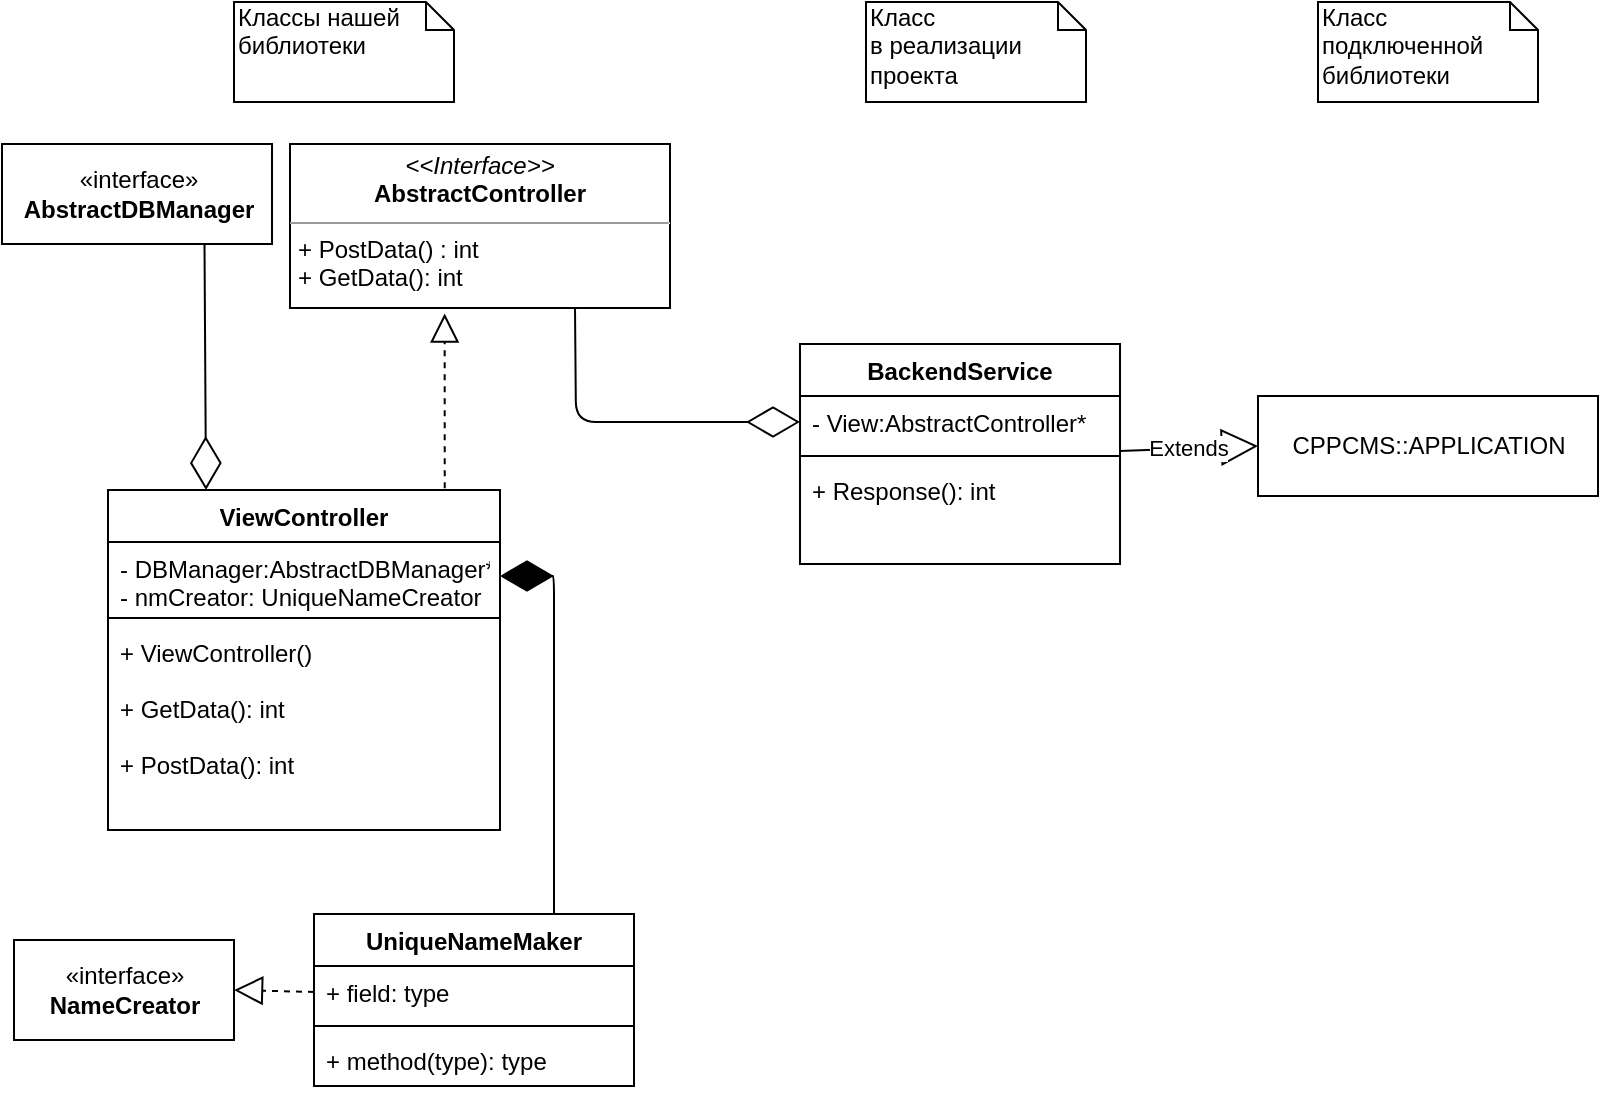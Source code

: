 <mxfile version="12.9.11" type="device"><diagram id="C5RBs43oDa-KdzZeNtuy" name="Page-1"><mxGraphModel dx="995" dy="548" grid="0" gridSize="10" guides="1" tooltips="1" connect="1" arrows="1" fold="1" page="1" pageScale="1" pageWidth="827" pageHeight="1169" math="0" shadow="0"><root><mxCell id="WIyWlLk6GJQsqaUBKTNV-0"/><mxCell id="WIyWlLk6GJQsqaUBKTNV-1" parent="WIyWlLk6GJQsqaUBKTNV-0"/><mxCell id="lVqptPsuHn_FtYynx1XG-9" value="ViewController" style="swimlane;fontStyle=1;align=center;verticalAlign=top;childLayout=stackLayout;horizontal=1;startSize=26;horizontalStack=0;resizeParent=1;resizeParentMax=0;resizeLast=0;collapsible=1;marginBottom=0;" parent="WIyWlLk6GJQsqaUBKTNV-1" vertex="1"><mxGeometry x="60" y="258" width="196" height="170" as="geometry"/></mxCell><mxCell id="lVqptPsuHn_FtYynx1XG-10" value="- DBManager:AbstractDBManager*&#10;- nmCreator: UniqueNameCreator" style="text;strokeColor=none;fillColor=none;align=left;verticalAlign=top;spacingLeft=4;spacingRight=4;overflow=hidden;rotatable=0;points=[[0,0.5],[1,0.5]];portConstraint=eastwest;" parent="lVqptPsuHn_FtYynx1XG-9" vertex="1"><mxGeometry y="26" width="196" height="34" as="geometry"/></mxCell><mxCell id="lVqptPsuHn_FtYynx1XG-11" value="" style="line;strokeWidth=1;fillColor=none;align=left;verticalAlign=middle;spacingTop=-1;spacingLeft=3;spacingRight=3;rotatable=0;labelPosition=right;points=[];portConstraint=eastwest;" parent="lVqptPsuHn_FtYynx1XG-9" vertex="1"><mxGeometry y="60" width="196" height="8" as="geometry"/></mxCell><mxCell id="lVqptPsuHn_FtYynx1XG-12" value="+ ViewController()&#10;&#10;+ GetData(): int&#10;&#10;+ PostData(): int&#10; " style="text;strokeColor=none;fillColor=none;align=left;verticalAlign=top;spacingLeft=4;spacingRight=4;overflow=hidden;rotatable=0;points=[[0,0.5],[1,0.5]];portConstraint=eastwest;" parent="lVqptPsuHn_FtYynx1XG-9" vertex="1"><mxGeometry y="68" width="196" height="102" as="geometry"/></mxCell><mxCell id="lVqptPsuHn_FtYynx1XG-23" value="BackendService" style="swimlane;fontStyle=1;align=center;verticalAlign=top;childLayout=stackLayout;horizontal=1;startSize=26;horizontalStack=0;resizeParent=1;resizeParentMax=0;resizeLast=0;collapsible=1;marginBottom=0;" parent="WIyWlLk6GJQsqaUBKTNV-1" vertex="1"><mxGeometry x="406" y="185" width="160" height="110" as="geometry"/></mxCell><mxCell id="lVqptPsuHn_FtYynx1XG-24" value="- View:AbstractController*" style="text;strokeColor=none;fillColor=none;align=left;verticalAlign=top;spacingLeft=4;spacingRight=4;overflow=hidden;rotatable=0;points=[[0,0.5],[1,0.5]];portConstraint=eastwest;" parent="lVqptPsuHn_FtYynx1XG-23" vertex="1"><mxGeometry y="26" width="160" height="26" as="geometry"/></mxCell><mxCell id="lVqptPsuHn_FtYynx1XG-25" value="" style="line;strokeWidth=1;fillColor=none;align=left;verticalAlign=middle;spacingTop=-1;spacingLeft=3;spacingRight=3;rotatable=0;labelPosition=right;points=[];portConstraint=eastwest;" parent="lVqptPsuHn_FtYynx1XG-23" vertex="1"><mxGeometry y="52" width="160" height="8" as="geometry"/></mxCell><mxCell id="lVqptPsuHn_FtYynx1XG-26" value="+ Response(): int" style="text;strokeColor=none;fillColor=none;align=left;verticalAlign=top;spacingLeft=4;spacingRight=4;overflow=hidden;rotatable=0;points=[[0,0.5],[1,0.5]];portConstraint=eastwest;" parent="lVqptPsuHn_FtYynx1XG-23" vertex="1"><mxGeometry y="60" width="160" height="50" as="geometry"/></mxCell><mxCell id="lVqptPsuHn_FtYynx1XG-28" value="CPPCMS::APPLICATION" style="html=1;" parent="WIyWlLk6GJQsqaUBKTNV-1" vertex="1"><mxGeometry x="635" y="211" width="170" height="50" as="geometry"/></mxCell><mxCell id="lVqptPsuHn_FtYynx1XG-29" value="Extends" style="endArrow=block;endSize=16;endFill=0;html=1;entryX=0;entryY=0.5;entryDx=0;entryDy=0;exitX=0.999;exitY=0.188;exitDx=0;exitDy=0;exitPerimeter=0;" parent="WIyWlLk6GJQsqaUBKTNV-1" source="lVqptPsuHn_FtYynx1XG-25" target="lVqptPsuHn_FtYynx1XG-28" edge="1"><mxGeometry width="160" relative="1" as="geometry"><mxPoint x="579" y="182" as="sourcePoint"/><mxPoint x="653" y="182" as="targetPoint"/></mxGeometry></mxCell><mxCell id="lVqptPsuHn_FtYynx1XG-31" value="Класс&lt;br&gt;в реализации&lt;br&gt;проекта" style="shape=note;whiteSpace=wrap;html=1;size=14;verticalAlign=top;align=left;spacingTop=-6;" parent="WIyWlLk6GJQsqaUBKTNV-1" vertex="1"><mxGeometry x="439" y="14" width="110" height="50" as="geometry"/></mxCell><mxCell id="lVqptPsuHn_FtYynx1XG-32" value="Классы нашей библиотеки" style="shape=note;whiteSpace=wrap;html=1;size=14;verticalAlign=top;align=left;spacingTop=-6;" parent="WIyWlLk6GJQsqaUBKTNV-1" vertex="1"><mxGeometry x="123" y="14" width="110" height="50" as="geometry"/></mxCell><mxCell id="lVqptPsuHn_FtYynx1XG-34" value="Класс подключенной&amp;nbsp;&lt;br&gt;библиотеки" style="shape=note;whiteSpace=wrap;html=1;size=14;verticalAlign=top;align=left;spacingTop=-6;" parent="WIyWlLk6GJQsqaUBKTNV-1" vertex="1"><mxGeometry x="665" y="14" width="110" height="50" as="geometry"/></mxCell><mxCell id="OYYP7ztntJ0DdrEtyZHU-2" value="" style="endArrow=block;dashed=1;endFill=0;endSize=12;html=1;exitX=0.859;exitY=-0.005;exitDx=0;exitDy=0;exitPerimeter=0;entryX=0.407;entryY=1.034;entryDx=0;entryDy=0;entryPerimeter=0;" parent="WIyWlLk6GJQsqaUBKTNV-1" source="lVqptPsuHn_FtYynx1XG-9" edge="1" target="xbMziJ9tND2t5NtFzb26-3"><mxGeometry width="160" relative="1" as="geometry"><mxPoint x="185" y="174" as="sourcePoint"/><mxPoint x="223" y="182" as="targetPoint"/></mxGeometry></mxCell><mxCell id="OYYP7ztntJ0DdrEtyZHU-3" value="«interface»&lt;br&gt;&lt;b&gt;AbstractDBManager&lt;/b&gt;" style="html=1;" parent="WIyWlLk6GJQsqaUBKTNV-1" vertex="1"><mxGeometry x="7" y="85" width="135" height="50" as="geometry"/></mxCell><mxCell id="xbMziJ9tND2t5NtFzb26-0" value="" style="endArrow=diamondThin;endFill=0;endSize=24;html=1;exitX=0.75;exitY=1;exitDx=0;exitDy=0;entryX=0.25;entryY=0;entryDx=0;entryDy=0;" edge="1" parent="WIyWlLk6GJQsqaUBKTNV-1" source="OYYP7ztntJ0DdrEtyZHU-3" target="lVqptPsuHn_FtYynx1XG-9"><mxGeometry width="160" relative="1" as="geometry"><mxPoint x="100" y="175" as="sourcePoint"/><mxPoint x="102" y="297" as="targetPoint"/></mxGeometry></mxCell><mxCell id="xbMziJ9tND2t5NtFzb26-3" value="&lt;p style=&quot;margin: 0px ; margin-top: 4px ; text-align: center&quot;&gt;&lt;i&gt;&amp;lt;&amp;lt;Interface&amp;gt;&amp;gt;&lt;/i&gt;&lt;br&gt;&lt;b&gt;AbstractController&lt;/b&gt;&lt;/p&gt;&lt;hr size=&quot;1&quot;&gt;&lt;p style=&quot;margin: 0px ; margin-left: 4px&quot;&gt;+ PostData() : int&lt;/p&gt;&lt;p style=&quot;margin: 0px ; margin-left: 4px&quot;&gt;+ GetData(): int&lt;/p&gt;" style="verticalAlign=top;align=left;overflow=fill;fontSize=12;fontFamily=Helvetica;html=1;" vertex="1" parent="WIyWlLk6GJQsqaUBKTNV-1"><mxGeometry x="151" y="85" width="190" height="82" as="geometry"/></mxCell><mxCell id="xbMziJ9tND2t5NtFzb26-6" value="" style="endArrow=diamondThin;endFill=0;endSize=24;html=1;exitX=0.75;exitY=1;exitDx=0;exitDy=0;entryX=0;entryY=0.5;entryDx=0;entryDy=0;" edge="1" parent="WIyWlLk6GJQsqaUBKTNV-1" source="xbMziJ9tND2t5NtFzb26-3" target="lVqptPsuHn_FtYynx1XG-24"><mxGeometry width="160" relative="1" as="geometry"><mxPoint x="229" y="242" as="sourcePoint"/><mxPoint x="389" y="242" as="targetPoint"/><Array as="points"><mxPoint x="294" y="224"/></Array></mxGeometry></mxCell><mxCell id="xbMziJ9tND2t5NtFzb26-7" value="UniqueNameMaker" style="swimlane;fontStyle=1;align=center;verticalAlign=top;childLayout=stackLayout;horizontal=1;startSize=26;horizontalStack=0;resizeParent=1;resizeParentMax=0;resizeLast=0;collapsible=1;marginBottom=0;" vertex="1" parent="WIyWlLk6GJQsqaUBKTNV-1"><mxGeometry x="163" y="470" width="160" height="86" as="geometry"/></mxCell><mxCell id="xbMziJ9tND2t5NtFzb26-8" value="+ field: type" style="text;strokeColor=none;fillColor=none;align=left;verticalAlign=top;spacingLeft=4;spacingRight=4;overflow=hidden;rotatable=0;points=[[0,0.5],[1,0.5]];portConstraint=eastwest;" vertex="1" parent="xbMziJ9tND2t5NtFzb26-7"><mxGeometry y="26" width="160" height="26" as="geometry"/></mxCell><mxCell id="xbMziJ9tND2t5NtFzb26-9" value="" style="line;strokeWidth=1;fillColor=none;align=left;verticalAlign=middle;spacingTop=-1;spacingLeft=3;spacingRight=3;rotatable=0;labelPosition=right;points=[];portConstraint=eastwest;" vertex="1" parent="xbMziJ9tND2t5NtFzb26-7"><mxGeometry y="52" width="160" height="8" as="geometry"/></mxCell><mxCell id="xbMziJ9tND2t5NtFzb26-10" value="+ method(type): type" style="text;strokeColor=none;fillColor=none;align=left;verticalAlign=top;spacingLeft=4;spacingRight=4;overflow=hidden;rotatable=0;points=[[0,0.5],[1,0.5]];portConstraint=eastwest;" vertex="1" parent="xbMziJ9tND2t5NtFzb26-7"><mxGeometry y="60" width="160" height="26" as="geometry"/></mxCell><mxCell id="xbMziJ9tND2t5NtFzb26-11" value="«interface»&lt;br&gt;&lt;b&gt;NameCreator&lt;/b&gt;" style="html=1;" vertex="1" parent="WIyWlLk6GJQsqaUBKTNV-1"><mxGeometry x="13" y="483" width="110" height="50" as="geometry"/></mxCell><mxCell id="xbMziJ9tND2t5NtFzb26-12" value="" style="endArrow=block;dashed=1;endFill=0;endSize=12;html=1;exitX=0;exitY=0.5;exitDx=0;exitDy=0;entryX=1;entryY=0.5;entryDx=0;entryDy=0;" edge="1" parent="WIyWlLk6GJQsqaUBKTNV-1" source="xbMziJ9tND2t5NtFzb26-8" target="xbMziJ9tND2t5NtFzb26-11"><mxGeometry width="160" relative="1" as="geometry"><mxPoint x="259" y="447" as="sourcePoint"/><mxPoint x="419" y="447" as="targetPoint"/></mxGeometry></mxCell><mxCell id="xbMziJ9tND2t5NtFzb26-14" value="" style="endArrow=diamondThin;endFill=1;endSize=24;html=1;exitX=0.75;exitY=0;exitDx=0;exitDy=0;entryX=1;entryY=0.5;entryDx=0;entryDy=0;" edge="1" parent="WIyWlLk6GJQsqaUBKTNV-1" source="xbMziJ9tND2t5NtFzb26-7" target="lVqptPsuHn_FtYynx1XG-10"><mxGeometry width="160" relative="1" as="geometry"><mxPoint x="382" y="321" as="sourcePoint"/><mxPoint x="254" y="377" as="targetPoint"/><Array as="points"><mxPoint x="283" y="301"/></Array></mxGeometry></mxCell></root></mxGraphModel></diagram></mxfile>